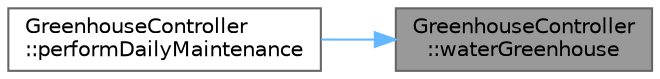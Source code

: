 digraph "GreenhouseController::waterGreenhouse"
{
 // INTERACTIVE_SVG=YES
 // LATEX_PDF_SIZE
  bgcolor="transparent";
  edge [fontname=Helvetica,fontsize=10,labelfontname=Helvetica,labelfontsize=10];
  node [fontname=Helvetica,fontsize=10,shape=box,height=0.2,width=0.4];
  rankdir="RL";
  Node1 [id="Node000001",label="GreenhouseController\l::waterGreenhouse",height=0.2,width=0.4,color="gray40", fillcolor="grey60", style="filled", fontcolor="black",tooltip="Water all plants in the greenhouse."];
  Node1 -> Node2 [id="edge1_Node000001_Node000002",dir="back",color="steelblue1",style="solid",tooltip=" "];
  Node2 [id="Node000002",label="GreenhouseController\l::performDailyMaintenance",height=0.2,width=0.4,color="grey40", fillcolor="white", style="filled",URL="$class_greenhouse_controller.html#a4bbc4b81fb4832471bc6c56f4a58aa69",tooltip="Perform daily maintenance routine."];
}
